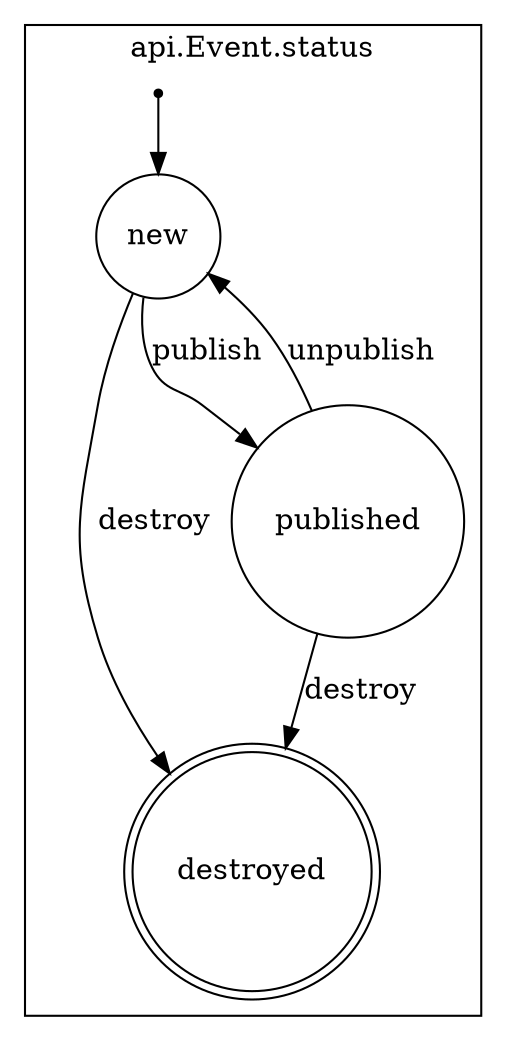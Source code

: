 digraph {
	subgraph cluster_api_Event_status {
		graph [label="api.Event.status"]
		"api.event.status.destroyed" [label=destroyed shape=doublecircle]
		"api.event.status.new" [label=new shape=circle]
		"api.event.status._initial" [label="" shape=point]
		"api.event.status._initial" -> "api.event.status.new"
		"api.event.status.published" [label=published shape=circle]
		"api.event.status.published" -> "api.event.status.destroyed" [label=destroy]
		"api.event.status.published" -> "api.event.status.new" [label=unpublish]
		"api.event.status.new" -> "api.event.status.destroyed" [label=destroy]
		"api.event.status.new" -> "api.event.status.published" [label=publish]
	}
}
